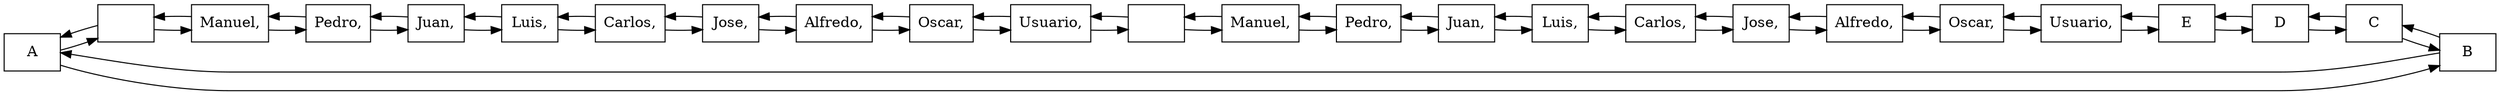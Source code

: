 digraph G{
node [shape=record];
rankdir=LR;
node0 -> node24;
node24 -> node0;
node0 [label="A"];
node0 -> node1;
node1 -> node0;
node1 [label="B"];
node1 -> node2;
node2 -> node1;
node2 [label="C"];
node2 -> node3;
node3 -> node2;
node3 [label="D"];
node3 -> node4;
node4 -> node3;
node4 [label="E"];
node4 -> node5;
node5 -> node4;
node5 [label="Usuario,"];
node5 -> node6;
node6 -> node5;
node6 [label="Oscar,"];
node6 -> node7;
node7 -> node6;
node7 [label="Alfredo,"];
node7 -> node8;
node8 -> node7;
node8 [label="Jose,"];
node8 -> node9;
node9 -> node8;
node9 [label="Carlos,"];
node9 -> node10;
node10 -> node9;
node10 [label="Luis,"];
node10 -> node11;
node11 -> node10;
node11 [label="Juan,"];
node11 -> node12;
node12 -> node11;
node12 [label="Pedro,"];
node12 -> node13;
node13 -> node12;
node13 [label="Manuel,"];
node13 -> node14;
node14 -> node13;
node14 [label=""];
node14 -> node15;
node15 -> node14;
node15 [label="Usuario,"];
node15 -> node16;
node16 -> node15;
node16 [label="Oscar,"];
node16 -> node17;
node17 -> node16;
node17 [label="Alfredo,"];
node17 -> node18;
node18 -> node17;
node18 [label="Jose,"];
node18 -> node19;
node19 -> node18;
node19 [label="Carlos,"];
node19 -> node20;
node20 -> node19;
node20 [label="Luis,"];
node20 -> node21;
node21 -> node20;
node21 [label="Juan,"];
node21 -> node22;
node22 -> node21;
node22 [label="Pedro,"];
node22 -> node23;
node23 -> node22;
node23 [label="Manuel,"];
node23 -> node24;
node24 -> node23;
node24 [label=""];
}